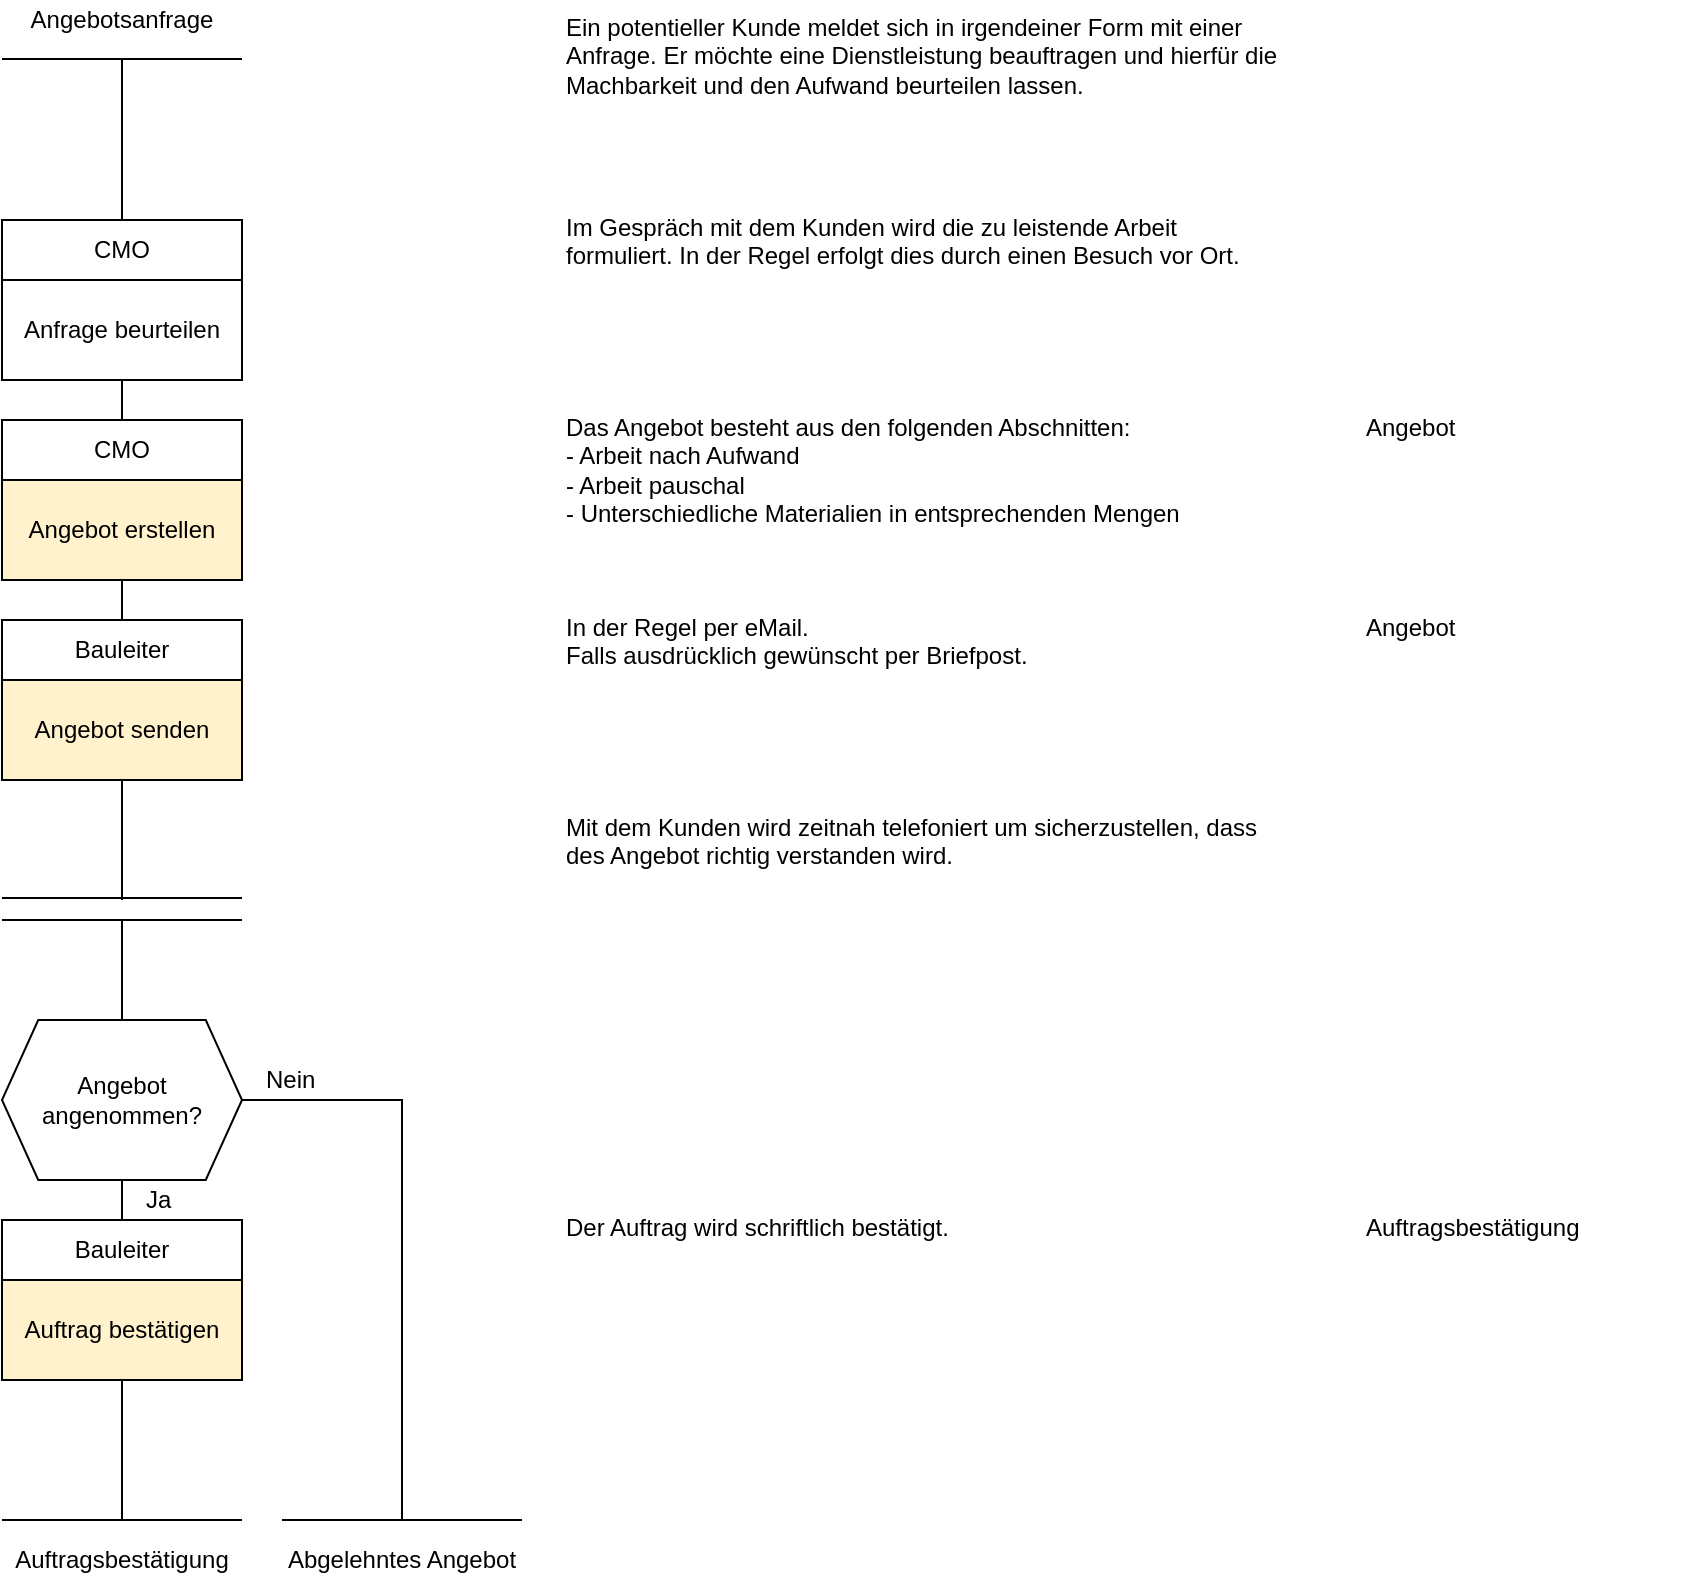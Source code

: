 <?xml version="1.0" encoding="UTF-8"?>
<mxfile version="13.6.6">
  <diagram id="ckf_myOhQqImMAee-VdR" name="Page-1">
    <mxGraphModel dx="990" dy="817" grid="1" gridSize="10" guides="1" tooltips="1" connect="1" arrows="1" fold="1" page="1" pageScale="1" pageWidth="827" pageHeight="1169" math="0" shadow="0">
      <root>
        <mxCell id="0" />
        <mxCell id="1" parent="0" />
        <mxCell id="34" value="Im Gespräch mit dem Kunden wird die zu leistende Arbeit formuliert. In der Regel erfolgt dies durch einen Besuch vor Ort." style="rounded=0;whiteSpace=wrap;html=1;align=left;horizontal=1;verticalAlign=top;strokeColor=none;" parent="1" vertex="1">
          <mxGeometry x="360" y="180" width="360" height="100" as="geometry" />
        </mxCell>
        <mxCell id="2" value="" style="endArrow=none;html=1;" parent="1" edge="1">
          <mxGeometry width="50" height="50" relative="1" as="geometry">
            <mxPoint x="80" y="109.5" as="sourcePoint" />
            <mxPoint x="200" y="109.5" as="targetPoint" />
          </mxGeometry>
        </mxCell>
        <mxCell id="7" value="Angebotsanfrage" style="text;html=1;strokeColor=none;fillColor=none;align=center;verticalAlign=middle;whiteSpace=wrap;rounded=0;" parent="1" vertex="1">
          <mxGeometry x="80" y="80" width="120" height="20" as="geometry" />
        </mxCell>
        <mxCell id="9" value="" style="endArrow=none;html=1;" parent="1" edge="1">
          <mxGeometry width="50" height="50" relative="1" as="geometry">
            <mxPoint x="140" y="190" as="sourcePoint" />
            <mxPoint x="140" y="110" as="targetPoint" />
          </mxGeometry>
        </mxCell>
        <mxCell id="15" value="" style="verticalLabelPosition=bottom;verticalAlign=top;html=1;shape=hexagon;perimeter=hexagonPerimeter2;arcSize=6;size=0.151;" parent="1" vertex="1">
          <mxGeometry x="80" y="590" width="120" height="80" as="geometry" />
        </mxCell>
        <mxCell id="16" value="Angebot angenommen?" style="text;html=1;strokeColor=none;fillColor=none;align=center;verticalAlign=middle;whiteSpace=wrap;rounded=0;" parent="1" vertex="1">
          <mxGeometry x="80" y="590" width="120" height="80" as="geometry" />
        </mxCell>
        <mxCell id="18" value="" style="endArrow=none;html=1;" parent="1" edge="1">
          <mxGeometry width="50" height="50" relative="1" as="geometry">
            <mxPoint x="140" y="290" as="sourcePoint" />
            <mxPoint x="140" y="270" as="targetPoint" />
          </mxGeometry>
        </mxCell>
        <mxCell id="23" value="" style="endArrow=none;html=1;" parent="1" edge="1">
          <mxGeometry width="50" height="50" relative="1" as="geometry">
            <mxPoint x="80" y="529" as="sourcePoint" />
            <mxPoint x="200" y="529" as="targetPoint" />
          </mxGeometry>
        </mxCell>
        <mxCell id="25" value="" style="endArrow=none;html=1;" parent="1" edge="1">
          <mxGeometry width="50" height="50" relative="1" as="geometry">
            <mxPoint x="80" y="540" as="sourcePoint" />
            <mxPoint x="200" y="540" as="targetPoint" />
          </mxGeometry>
        </mxCell>
        <mxCell id="35" value="" style="endArrow=none;html=1;exitX=0.5;exitY=0;exitDx=0;exitDy=0;entryX=0.5;entryY=1;entryDx=0;entryDy=0;" parent="1" target="16" edge="1">
          <mxGeometry width="50" height="50" relative="1" as="geometry">
            <mxPoint x="140" y="701" as="sourcePoint" />
            <mxPoint x="440" y="708" as="targetPoint" />
          </mxGeometry>
        </mxCell>
        <mxCell id="36" value="Anfrage beurteilen" style="rounded=0;whiteSpace=wrap;html=1;" parent="1" vertex="1">
          <mxGeometry x="80" y="220" width="120" height="50" as="geometry" />
        </mxCell>
        <mxCell id="37" value="CMO" style="rounded=0;whiteSpace=wrap;html=1;" parent="1" vertex="1">
          <mxGeometry x="80" y="190" width="120" height="30" as="geometry" />
        </mxCell>
        <mxCell id="38" value="" style="rounded=0;whiteSpace=wrap;html=1;align=left;horizontal=1;verticalAlign=top;strokeColor=none;" parent="1" vertex="1">
          <mxGeometry x="760" y="180" width="160" height="100" as="geometry" />
        </mxCell>
        <mxCell id="39" value="Ein potentieller Kunde meldet sich in irgendeiner Form mit einer Anfrage. Er möchte eine Dienstleistung beauftragen und hierfür die Machbarkeit und den Aufwand beurteilen lassen." style="rounded=0;whiteSpace=wrap;html=1;align=left;horizontal=1;verticalAlign=top;strokeColor=none;" parent="1" vertex="1">
          <mxGeometry x="360" y="80" width="360" height="100" as="geometry" />
        </mxCell>
        <mxCell id="42" value="" style="endArrow=none;html=1;" parent="1" edge="1">
          <mxGeometry width="50" height="50" relative="1" as="geometry">
            <mxPoint x="140" y="390" as="sourcePoint" />
            <mxPoint x="140" y="370" as="targetPoint" />
          </mxGeometry>
        </mxCell>
        <mxCell id="43" value="Angebot erstellen" style="rounded=0;whiteSpace=wrap;html=1;fillColor=#fff2cc;strokeColor=#000000;" parent="1" vertex="1">
          <mxGeometry x="80" y="320" width="120" height="50" as="geometry" />
        </mxCell>
        <mxCell id="44" value="CMO" style="rounded=0;whiteSpace=wrap;html=1;" parent="1" vertex="1">
          <mxGeometry x="80" y="290" width="120" height="30" as="geometry" />
        </mxCell>
        <mxCell id="45" value="Das Angebot besteht aus den folgenden Abschnitten:&lt;br&gt;- Arbeit nach Aufwand&lt;br&gt;- Arbeit pauschal&lt;br&gt;- Unterschiedliche Materialien in entsprechenden Mengen" style="rounded=0;whiteSpace=wrap;html=1;align=left;horizontal=1;verticalAlign=top;strokeColor=none;" parent="1" vertex="1">
          <mxGeometry x="360" y="280" width="360" height="100" as="geometry" />
        </mxCell>
        <mxCell id="46" value="Angebot" style="rounded=0;whiteSpace=wrap;html=1;align=left;horizontal=1;verticalAlign=top;strokeColor=none;" parent="1" vertex="1">
          <mxGeometry x="760" y="280" width="160" height="100" as="geometry" />
        </mxCell>
        <mxCell id="47" value="" style="endArrow=none;html=1;" parent="1" edge="1">
          <mxGeometry width="50" height="50" relative="1" as="geometry">
            <mxPoint x="140" y="390" as="sourcePoint" />
            <mxPoint x="140" y="370" as="targetPoint" />
          </mxGeometry>
        </mxCell>
        <mxCell id="49" value="Angebot senden" style="rounded=0;whiteSpace=wrap;html=1;fillColor=#fff2cc;strokeColor=#000000;" parent="1" vertex="1">
          <mxGeometry x="80" y="420" width="120" height="50" as="geometry" />
        </mxCell>
        <mxCell id="50" value="Bauleiter" style="rounded=0;whiteSpace=wrap;html=1;" parent="1" vertex="1">
          <mxGeometry x="80" y="390" width="120" height="30" as="geometry" />
        </mxCell>
        <mxCell id="53" value="In der Regel per eMail.&lt;br&gt;Falls ausdrücklich gewünscht per Briefpost.&lt;br&gt;&lt;br&gt;" style="rounded=0;whiteSpace=wrap;html=1;align=left;horizontal=1;verticalAlign=top;strokeColor=none;" parent="1" vertex="1">
          <mxGeometry x="360" y="380" width="360" height="100" as="geometry" />
        </mxCell>
        <mxCell id="54" value="Angebot" style="rounded=0;whiteSpace=wrap;html=1;align=left;horizontal=1;verticalAlign=top;strokeColor=none;" parent="1" vertex="1">
          <mxGeometry x="760" y="380" width="160" height="100" as="geometry" />
        </mxCell>
        <mxCell id="55" value="Mit dem Kunden wird zeitnah telefoniert um sicherzustellen, dass des Angebot richtig verstanden wird." style="rounded=0;whiteSpace=wrap;html=1;align=left;horizontal=1;verticalAlign=top;strokeColor=none;" parent="1" vertex="1">
          <mxGeometry x="360" y="480" width="360" height="100" as="geometry" />
        </mxCell>
        <mxCell id="56" value="Auftrag bestätigen" style="rounded=0;whiteSpace=wrap;html=1;fillColor=#fff2cc;strokeColor=#000000;" parent="1" vertex="1">
          <mxGeometry x="80" y="720" width="120" height="50" as="geometry" />
        </mxCell>
        <mxCell id="57" value="Bauleiter" style="rounded=0;whiteSpace=wrap;html=1;" parent="1" vertex="1">
          <mxGeometry x="80" y="690" width="120" height="30" as="geometry" />
        </mxCell>
        <mxCell id="62" value="Auftragsbestätigung" style="text;html=1;strokeColor=none;fillColor=none;align=center;verticalAlign=middle;whiteSpace=wrap;rounded=0;" parent="1" vertex="1">
          <mxGeometry x="80" y="850" width="120" height="20" as="geometry" />
        </mxCell>
        <mxCell id="63" value="" style="endArrow=none;html=1;" parent="1" edge="1">
          <mxGeometry width="50" height="50" relative="1" as="geometry">
            <mxPoint x="80" y="840" as="sourcePoint" />
            <mxPoint x="200" y="840" as="targetPoint" />
          </mxGeometry>
        </mxCell>
        <mxCell id="64" value="" style="endArrow=none;html=1;entryX=0.5;entryY=1;entryDx=0;entryDy=0;" parent="1" target="56" edge="1">
          <mxGeometry width="50" height="50" relative="1" as="geometry">
            <mxPoint x="140" y="840" as="sourcePoint" />
            <mxPoint x="240" y="760" as="targetPoint" />
          </mxGeometry>
        </mxCell>
        <mxCell id="65" value="" style="endArrow=none;html=1;" parent="1" source="16" edge="1">
          <mxGeometry width="50" height="50" relative="1" as="geometry">
            <mxPoint x="390" y="740" as="sourcePoint" />
            <mxPoint x="140" y="540" as="targetPoint" />
          </mxGeometry>
        </mxCell>
        <mxCell id="66" value="" style="endArrow=none;html=1;entryX=0.5;entryY=1;entryDx=0;entryDy=0;" parent="1" target="49" edge="1">
          <mxGeometry width="50" height="50" relative="1" as="geometry">
            <mxPoint x="140" y="530" as="sourcePoint" />
            <mxPoint x="440" y="690" as="targetPoint" />
          </mxGeometry>
        </mxCell>
        <mxCell id="68" value="Abgelehntes Angebot" style="text;html=1;strokeColor=none;fillColor=none;align=center;verticalAlign=middle;whiteSpace=wrap;rounded=0;" parent="1" vertex="1">
          <mxGeometry x="220" y="850" width="120" height="20" as="geometry" />
        </mxCell>
        <mxCell id="69" value="" style="endArrow=none;html=1;" parent="1" edge="1">
          <mxGeometry width="50" height="50" relative="1" as="geometry">
            <mxPoint x="220" y="840" as="sourcePoint" />
            <mxPoint x="340" y="840" as="targetPoint" />
          </mxGeometry>
        </mxCell>
        <mxCell id="78" value="" style="edgeStyle=orthogonalEdgeStyle;rounded=0;orthogonalLoop=1;jettySize=auto;html=1;strokeColor=none;startArrow=none;startFill=0;" parent="1" target="77" edge="1">
          <mxGeometry relative="1" as="geometry">
            <mxPoint x="400" y="620" as="sourcePoint" />
          </mxGeometry>
        </mxCell>
        <mxCell id="77" value="Nein" style="text;html=1;strokeColor=none;fillColor=none;align=left;verticalAlign=middle;whiteSpace=wrap;rounded=0;" parent="1" vertex="1">
          <mxGeometry x="210" y="610" width="70" height="20" as="geometry" />
        </mxCell>
        <mxCell id="75" value="Ja" style="text;html=1;strokeColor=none;fillColor=none;align=left;verticalAlign=middle;whiteSpace=wrap;rounded=0;" parent="1" vertex="1">
          <mxGeometry x="150" y="670" width="70" height="20" as="geometry" />
        </mxCell>
        <mxCell id="79" value="" style="endArrow=none;html=1;edgeStyle=orthogonalEdgeStyle;entryX=1;entryY=0.5;entryDx=0;entryDy=0;rounded=0;" parent="1" target="16" edge="1">
          <mxGeometry width="50" height="50" relative="1" as="geometry">
            <mxPoint x="280" y="840" as="sourcePoint" />
            <mxPoint x="380" y="770" as="targetPoint" />
            <Array as="points">
              <mxPoint x="280" y="630" />
            </Array>
          </mxGeometry>
        </mxCell>
        <mxCell id="80" value="Auftragsbestätigung" style="rounded=0;whiteSpace=wrap;html=1;align=left;horizontal=1;verticalAlign=top;strokeColor=none;" parent="1" vertex="1">
          <mxGeometry x="760" y="680" width="160" height="100" as="geometry" />
        </mxCell>
        <mxCell id="81" value="Der Auftrag wird schriftlich bestätigt." style="rounded=0;whiteSpace=wrap;html=1;align=left;horizontal=1;verticalAlign=top;strokeColor=none;" parent="1" vertex="1">
          <mxGeometry x="360" y="680" width="360" height="100" as="geometry" />
        </mxCell>
      </root>
    </mxGraphModel>
  </diagram>
</mxfile>
